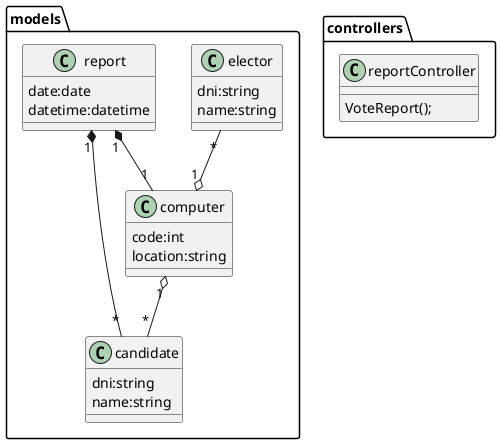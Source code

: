 @startuml
class models.elector{
 dni:string
 name:string
}
class models.candidate{
 dni:string
 name:string
}
class models.computer{
 code:int
 location:string
}
class models.report{
 date:date
 datetime:datetime
}

models.elector "*" --o "1" models.computer
models.computer "1" o-- "*" models.candidate
models.report "1" *-- "*" models.candidate
models.report "1" *-- "1" models.computer

class controllers.reportController{
	VoteReport();
}

@enduml